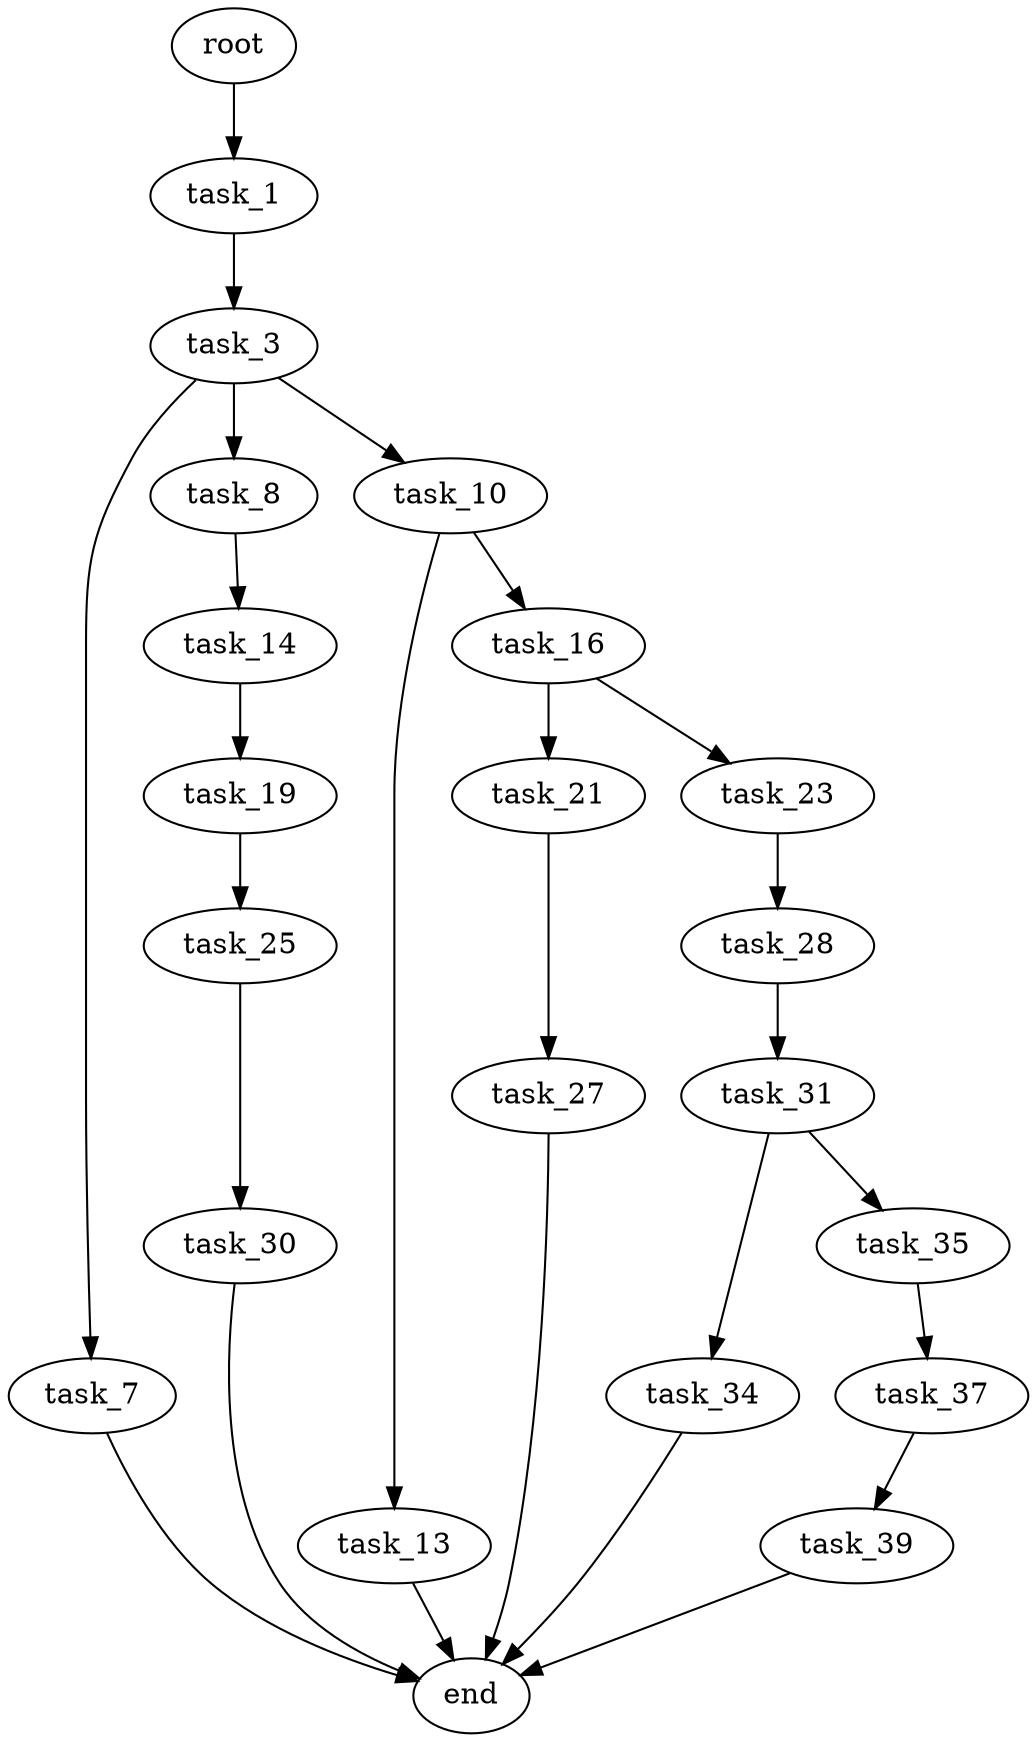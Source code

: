 digraph G {
  root [size="0.000000"];
  task_1 [size="35876250326.000000"];
  task_3 [size="52849914682.000000"];
  task_7 [size="1420215625.000000"];
  task_8 [size="2572836918.000000"];
  task_10 [size="68719476736.000000"];
  task_13 [size="368293445632.000000"];
  task_14 [size="782757789696.000000"];
  task_16 [size="8944191481.000000"];
  task_19 [size="368293445632.000000"];
  task_21 [size="2321711147.000000"];
  task_23 [size="1007512563623.000000"];
  task_25 [size="749652027441.000000"];
  task_27 [size="368293445632.000000"];
  task_28 [size="6082229480.000000"];
  task_30 [size="368293445632.000000"];
  task_31 [size="141048193800.000000"];
  task_34 [size="368293445632.000000"];
  task_35 [size="28991029248.000000"];
  task_37 [size="4205953859.000000"];
  task_39 [size="549755813888.000000"];
  end [size="0.000000"];

  root -> task_1 [size="1.000000"];
  task_1 -> task_3 [size="75497472.000000"];
  task_3 -> task_7 [size="838860800.000000"];
  task_3 -> task_8 [size="838860800.000000"];
  task_3 -> task_10 [size="838860800.000000"];
  task_7 -> end [size="1.000000"];
  task_8 -> task_14 [size="75497472.000000"];
  task_10 -> task_13 [size="134217728.000000"];
  task_10 -> task_16 [size="134217728.000000"];
  task_13 -> end [size="1.000000"];
  task_14 -> task_19 [size="679477248.000000"];
  task_16 -> task_21 [size="536870912.000000"];
  task_16 -> task_23 [size="536870912.000000"];
  task_19 -> task_25 [size="411041792.000000"];
  task_21 -> task_27 [size="134217728.000000"];
  task_23 -> task_28 [size="679477248.000000"];
  task_25 -> task_30 [size="536870912.000000"];
  task_27 -> end [size="1.000000"];
  task_28 -> task_31 [size="33554432.000000"];
  task_30 -> end [size="1.000000"];
  task_31 -> task_34 [size="301989888.000000"];
  task_31 -> task_35 [size="301989888.000000"];
  task_34 -> end [size="1.000000"];
  task_35 -> task_37 [size="75497472.000000"];
  task_37 -> task_39 [size="134217728.000000"];
  task_39 -> end [size="1.000000"];
}
